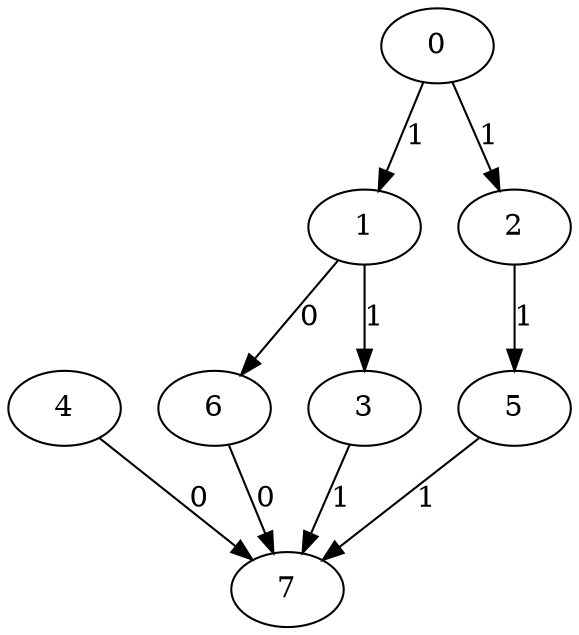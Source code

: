  digraph graphe {

6 -> 7 [label = 0]
4 -> 7 [label = 0]
3 -> 7 [label = 1]
5 -> 7 [label = 1]
1 -> 3 [label = 1]
1 -> 6 [label = 0]
0 -> 1 [label = 1]
0 -> 2 [label = 1]
2 -> 5 [label = 1]

}
